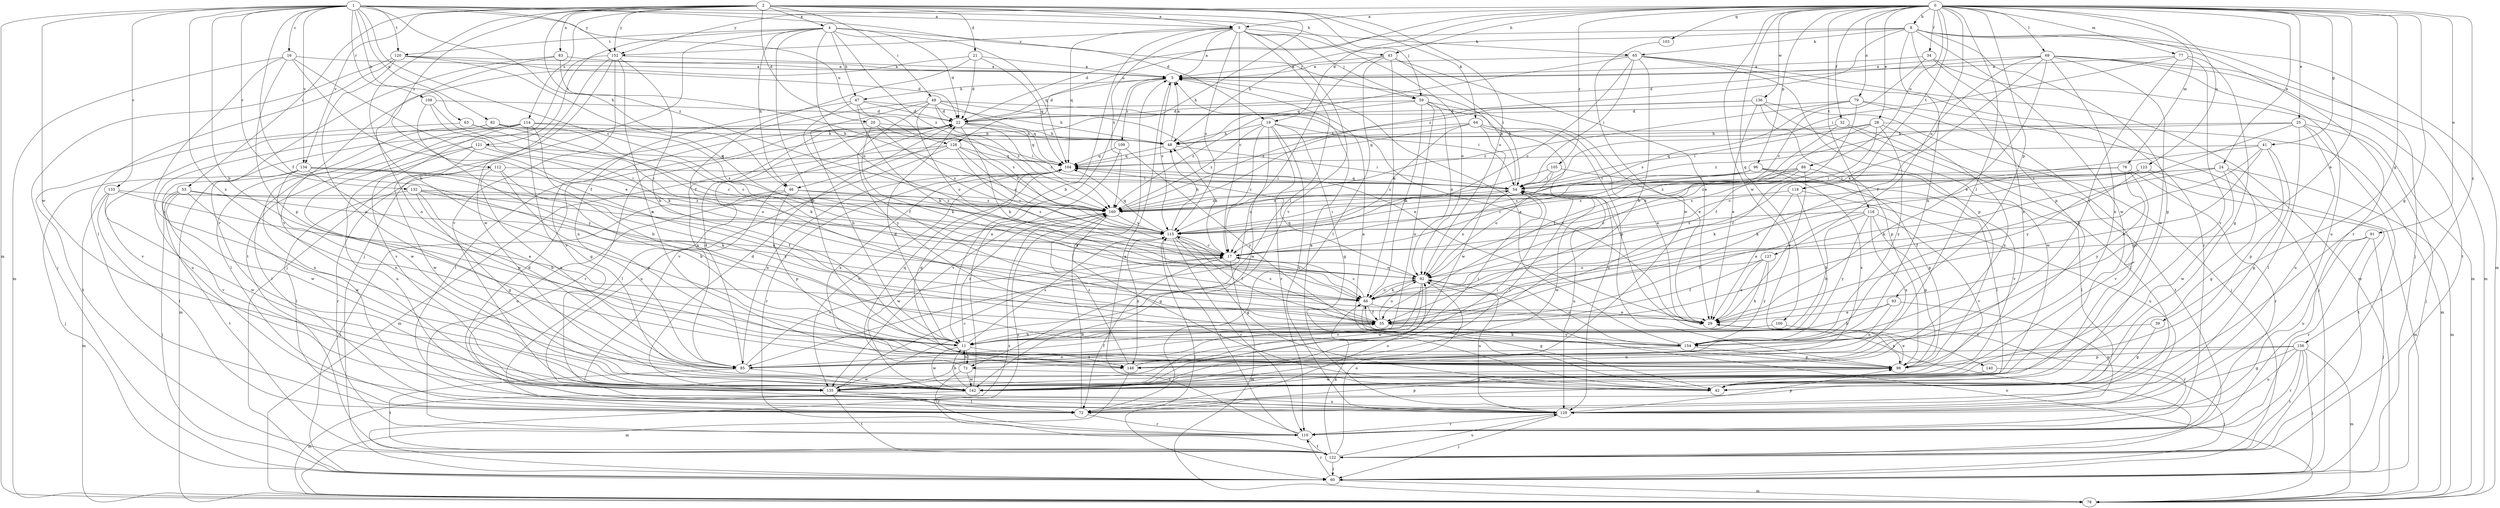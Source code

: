 strict digraph  {
0;
1;
2;
3;
4;
5;
8;
11;
16;
17;
19;
20;
21;
22;
24;
25;
28;
29;
32;
34;
35;
39;
41;
42;
43;
46;
47;
48;
49;
53;
54;
59;
60;
63;
64;
65;
66;
69;
71;
72;
76;
77;
78;
79;
82;
83;
85;
88;
91;
92;
93;
96;
98;
100;
103;
104;
105;
108;
109;
110;
112;
114;
115;
116;
118;
120;
121;
122;
123;
127;
128;
129;
132;
133;
134;
135;
136;
140;
142;
148;
152;
154;
156;
160;
0 -> 3  [label=a];
0 -> 8  [label=b];
0 -> 19  [label=d];
0 -> 24  [label=e];
0 -> 25  [label=e];
0 -> 28  [label=e];
0 -> 29  [label=e];
0 -> 32  [label=f];
0 -> 34  [label=f];
0 -> 39  [label=g];
0 -> 41  [label=g];
0 -> 42  [label=g];
0 -> 43  [label=h];
0 -> 69  [label=l];
0 -> 71  [label=l];
0 -> 76  [label=m];
0 -> 77  [label=m];
0 -> 79  [label=n];
0 -> 88  [label=o];
0 -> 91  [label=o];
0 -> 93  [label=p];
0 -> 96  [label=p];
0 -> 100  [label=q];
0 -> 103  [label=q];
0 -> 105  [label=r];
0 -> 116  [label=t];
0 -> 118  [label=t];
0 -> 123  [label=u];
0 -> 127  [label=u];
0 -> 128  [label=u];
0 -> 136  [label=w];
0 -> 140  [label=w];
0 -> 152  [label=y];
0 -> 156  [label=z];
1 -> 3  [label=a];
1 -> 11  [label=b];
1 -> 16  [label=c];
1 -> 17  [label=c];
1 -> 19  [label=d];
1 -> 35  [label=f];
1 -> 43  [label=h];
1 -> 46  [label=h];
1 -> 63  [label=k];
1 -> 78  [label=m];
1 -> 82  [label=n];
1 -> 108  [label=r];
1 -> 120  [label=t];
1 -> 128  [label=u];
1 -> 132  [label=v];
1 -> 133  [label=v];
1 -> 134  [label=v];
1 -> 142  [label=w];
1 -> 148  [label=x];
1 -> 152  [label=y];
2 -> 3  [label=a];
2 -> 4  [label=a];
2 -> 11  [label=b];
2 -> 20  [label=d];
2 -> 21  [label=d];
2 -> 46  [label=h];
2 -> 49  [label=i];
2 -> 53  [label=i];
2 -> 59  [label=j];
2 -> 64  [label=k];
2 -> 83  [label=n];
2 -> 92  [label=o];
2 -> 112  [label=s];
2 -> 114  [label=s];
2 -> 134  [label=v];
2 -> 152  [label=y];
2 -> 160  [label=z];
3 -> 5  [label=a];
3 -> 11  [label=b];
3 -> 17  [label=c];
3 -> 59  [label=j];
3 -> 65  [label=k];
3 -> 71  [label=l];
3 -> 92  [label=o];
3 -> 104  [label=q];
3 -> 115  [label=s];
3 -> 135  [label=v];
3 -> 152  [label=y];
3 -> 160  [label=z];
4 -> 22  [label=d];
4 -> 46  [label=h];
4 -> 47  [label=h];
4 -> 59  [label=j];
4 -> 60  [label=j];
4 -> 92  [label=o];
4 -> 98  [label=p];
4 -> 104  [label=q];
4 -> 120  [label=t];
4 -> 121  [label=t];
4 -> 160  [label=z];
5 -> 22  [label=d];
5 -> 47  [label=h];
5 -> 109  [label=r];
5 -> 115  [label=s];
8 -> 22  [label=d];
8 -> 42  [label=g];
8 -> 48  [label=h];
8 -> 60  [label=j];
8 -> 65  [label=k];
8 -> 78  [label=m];
8 -> 85  [label=n];
8 -> 98  [label=p];
8 -> 110  [label=r];
8 -> 142  [label=w];
8 -> 160  [label=z];
11 -> 22  [label=d];
11 -> 71  [label=l];
11 -> 115  [label=s];
11 -> 142  [label=w];
11 -> 148  [label=x];
11 -> 160  [label=z];
16 -> 5  [label=a];
16 -> 29  [label=e];
16 -> 35  [label=f];
16 -> 78  [label=m];
16 -> 85  [label=n];
16 -> 98  [label=p];
17 -> 48  [label=h];
17 -> 72  [label=l];
17 -> 78  [label=m];
17 -> 92  [label=o];
19 -> 17  [label=c];
19 -> 29  [label=e];
19 -> 42  [label=g];
19 -> 48  [label=h];
19 -> 110  [label=r];
19 -> 129  [label=u];
19 -> 142  [label=w];
19 -> 160  [label=z];
20 -> 48  [label=h];
20 -> 54  [label=i];
20 -> 66  [label=k];
20 -> 78  [label=m];
20 -> 115  [label=s];
21 -> 5  [label=a];
21 -> 22  [label=d];
21 -> 35  [label=f];
21 -> 104  [label=q];
21 -> 135  [label=v];
22 -> 48  [label=h];
22 -> 66  [label=k];
22 -> 72  [label=l];
22 -> 85  [label=n];
22 -> 104  [label=q];
22 -> 110  [label=r];
22 -> 135  [label=v];
22 -> 160  [label=z];
24 -> 42  [label=g];
24 -> 54  [label=i];
24 -> 66  [label=k];
24 -> 78  [label=m];
24 -> 115  [label=s];
24 -> 142  [label=w];
25 -> 48  [label=h];
25 -> 60  [label=j];
25 -> 72  [label=l];
25 -> 122  [label=t];
25 -> 129  [label=u];
25 -> 154  [label=y];
25 -> 160  [label=z];
28 -> 35  [label=f];
28 -> 48  [label=h];
28 -> 54  [label=i];
28 -> 78  [label=m];
28 -> 92  [label=o];
28 -> 148  [label=x];
28 -> 154  [label=y];
29 -> 98  [label=p];
32 -> 35  [label=f];
32 -> 48  [label=h];
32 -> 72  [label=l];
32 -> 122  [label=t];
34 -> 5  [label=a];
34 -> 17  [label=c];
34 -> 78  [label=m];
34 -> 148  [label=x];
35 -> 11  [label=b];
35 -> 92  [label=o];
35 -> 115  [label=s];
35 -> 154  [label=y];
39 -> 42  [label=g];
39 -> 154  [label=y];
41 -> 17  [label=c];
41 -> 29  [label=e];
41 -> 42  [label=g];
41 -> 66  [label=k];
41 -> 98  [label=p];
41 -> 104  [label=q];
42 -> 5  [label=a];
43 -> 5  [label=a];
43 -> 29  [label=e];
43 -> 54  [label=i];
43 -> 66  [label=k];
43 -> 72  [label=l];
43 -> 85  [label=n];
46 -> 60  [label=j];
46 -> 98  [label=p];
46 -> 115  [label=s];
46 -> 129  [label=u];
46 -> 160  [label=z];
47 -> 22  [label=d];
47 -> 35  [label=f];
47 -> 48  [label=h];
47 -> 66  [label=k];
47 -> 85  [label=n];
47 -> 115  [label=s];
48 -> 5  [label=a];
48 -> 54  [label=i];
48 -> 104  [label=q];
49 -> 11  [label=b];
49 -> 22  [label=d];
49 -> 29  [label=e];
49 -> 54  [label=i];
49 -> 92  [label=o];
49 -> 104  [label=q];
49 -> 135  [label=v];
49 -> 154  [label=y];
49 -> 160  [label=z];
53 -> 60  [label=j];
53 -> 66  [label=k];
53 -> 122  [label=t];
53 -> 135  [label=v];
53 -> 142  [label=w];
53 -> 160  [label=z];
54 -> 5  [label=a];
54 -> 92  [label=o];
54 -> 104  [label=q];
54 -> 122  [label=t];
54 -> 129  [label=u];
54 -> 142  [label=w];
54 -> 160  [label=z];
59 -> 22  [label=d];
59 -> 29  [label=e];
59 -> 66  [label=k];
59 -> 85  [label=n];
59 -> 92  [label=o];
59 -> 98  [label=p];
59 -> 160  [label=z];
60 -> 78  [label=m];
60 -> 110  [label=r];
60 -> 160  [label=z];
63 -> 17  [label=c];
63 -> 48  [label=h];
63 -> 122  [label=t];
64 -> 17  [label=c];
64 -> 29  [label=e];
64 -> 48  [label=h];
64 -> 104  [label=q];
64 -> 129  [label=u];
64 -> 142  [label=w];
65 -> 5  [label=a];
65 -> 11  [label=b];
65 -> 17  [label=c];
65 -> 54  [label=i];
65 -> 78  [label=m];
65 -> 98  [label=p];
65 -> 104  [label=q];
65 -> 110  [label=r];
66 -> 17  [label=c];
66 -> 29  [label=e];
66 -> 35  [label=f];
66 -> 42  [label=g];
66 -> 92  [label=o];
69 -> 5  [label=a];
69 -> 22  [label=d];
69 -> 29  [label=e];
69 -> 35  [label=f];
69 -> 66  [label=k];
69 -> 78  [label=m];
69 -> 122  [label=t];
69 -> 129  [label=u];
69 -> 142  [label=w];
69 -> 148  [label=x];
71 -> 11  [label=b];
71 -> 42  [label=g];
71 -> 104  [label=q];
71 -> 110  [label=r];
71 -> 142  [label=w];
72 -> 5  [label=a];
72 -> 22  [label=d];
72 -> 92  [label=o];
72 -> 98  [label=p];
72 -> 110  [label=r];
76 -> 54  [label=i];
76 -> 66  [label=k];
76 -> 110  [label=r];
76 -> 135  [label=v];
76 -> 154  [label=y];
77 -> 5  [label=a];
77 -> 42  [label=g];
77 -> 54  [label=i];
77 -> 135  [label=v];
77 -> 154  [label=y];
78 -> 92  [label=o];
79 -> 22  [label=d];
79 -> 35  [label=f];
79 -> 42  [label=g];
79 -> 60  [label=j];
79 -> 115  [label=s];
79 -> 160  [label=z];
82 -> 17  [label=c];
82 -> 48  [label=h];
82 -> 66  [label=k];
82 -> 129  [label=u];
82 -> 135  [label=v];
83 -> 5  [label=a];
83 -> 85  [label=n];
83 -> 135  [label=v];
83 -> 160  [label=z];
85 -> 17  [label=c];
85 -> 22  [label=d];
85 -> 35  [label=f];
85 -> 122  [label=t];
85 -> 142  [label=w];
88 -> 29  [label=e];
88 -> 54  [label=i];
88 -> 92  [label=o];
88 -> 115  [label=s];
88 -> 135  [label=v];
88 -> 160  [label=z];
91 -> 17  [label=c];
91 -> 60  [label=j];
91 -> 110  [label=r];
91 -> 129  [label=u];
92 -> 66  [label=k];
92 -> 104  [label=q];
92 -> 129  [label=u];
92 -> 135  [label=v];
92 -> 142  [label=w];
93 -> 11  [label=b];
93 -> 29  [label=e];
93 -> 85  [label=n];
93 -> 129  [label=u];
96 -> 17  [label=c];
96 -> 54  [label=i];
96 -> 72  [label=l];
96 -> 98  [label=p];
96 -> 115  [label=s];
96 -> 148  [label=x];
98 -> 29  [label=e];
98 -> 66  [label=k];
98 -> 135  [label=v];
100 -> 11  [label=b];
100 -> 110  [label=r];
103 -> 142  [label=w];
104 -> 54  [label=i];
104 -> 85  [label=n];
104 -> 110  [label=r];
104 -> 135  [label=v];
104 -> 148  [label=x];
105 -> 54  [label=i];
105 -> 72  [label=l];
105 -> 92  [label=o];
105 -> 115  [label=s];
108 -> 17  [label=c];
108 -> 22  [label=d];
108 -> 66  [label=k];
108 -> 154  [label=y];
109 -> 104  [label=q];
109 -> 135  [label=v];
109 -> 154  [label=y];
110 -> 5  [label=a];
110 -> 115  [label=s];
110 -> 122  [label=t];
112 -> 11  [label=b];
112 -> 54  [label=i];
112 -> 85  [label=n];
112 -> 98  [label=p];
112 -> 110  [label=r];
114 -> 11  [label=b];
114 -> 42  [label=g];
114 -> 48  [label=h];
114 -> 72  [label=l];
114 -> 115  [label=s];
114 -> 129  [label=u];
114 -> 135  [label=v];
114 -> 142  [label=w];
115 -> 17  [label=c];
115 -> 35  [label=f];
115 -> 42  [label=g];
115 -> 48  [label=h];
115 -> 54  [label=i];
115 -> 60  [label=j];
115 -> 104  [label=q];
115 -> 110  [label=r];
115 -> 148  [label=x];
116 -> 11  [label=b];
116 -> 35  [label=f];
116 -> 98  [label=p];
116 -> 115  [label=s];
116 -> 135  [label=v];
116 -> 148  [label=x];
116 -> 154  [label=y];
118 -> 11  [label=b];
118 -> 29  [label=e];
118 -> 129  [label=u];
118 -> 160  [label=z];
120 -> 5  [label=a];
120 -> 17  [label=c];
120 -> 22  [label=d];
120 -> 60  [label=j];
120 -> 72  [label=l];
120 -> 85  [label=n];
121 -> 72  [label=l];
121 -> 92  [label=o];
121 -> 104  [label=q];
121 -> 129  [label=u];
121 -> 142  [label=w];
122 -> 60  [label=j];
122 -> 66  [label=k];
122 -> 92  [label=o];
122 -> 129  [label=u];
122 -> 160  [label=z];
123 -> 35  [label=f];
123 -> 54  [label=i];
123 -> 66  [label=k];
123 -> 78  [label=m];
123 -> 122  [label=t];
123 -> 160  [label=z];
127 -> 11  [label=b];
127 -> 29  [label=e];
127 -> 35  [label=f];
127 -> 92  [label=o];
127 -> 154  [label=y];
128 -> 17  [label=c];
128 -> 72  [label=l];
128 -> 78  [label=m];
128 -> 104  [label=q];
128 -> 115  [label=s];
128 -> 129  [label=u];
128 -> 160  [label=z];
129 -> 5  [label=a];
129 -> 60  [label=j];
129 -> 98  [label=p];
129 -> 110  [label=r];
132 -> 11  [label=b];
132 -> 42  [label=g];
132 -> 66  [label=k];
132 -> 72  [label=l];
132 -> 115  [label=s];
132 -> 160  [label=z];
133 -> 29  [label=e];
133 -> 72  [label=l];
133 -> 78  [label=m];
133 -> 142  [label=w];
133 -> 160  [label=z];
134 -> 35  [label=f];
134 -> 54  [label=i];
134 -> 60  [label=j];
134 -> 85  [label=n];
134 -> 98  [label=p];
134 -> 142  [label=w];
134 -> 154  [label=y];
135 -> 17  [label=c];
135 -> 22  [label=d];
135 -> 54  [label=i];
135 -> 72  [label=l];
135 -> 122  [label=t];
135 -> 129  [label=u];
136 -> 22  [label=d];
136 -> 29  [label=e];
136 -> 60  [label=j];
136 -> 98  [label=p];
136 -> 142  [label=w];
136 -> 160  [label=z];
140 -> 60  [label=j];
140 -> 142  [label=w];
142 -> 5  [label=a];
142 -> 11  [label=b];
142 -> 54  [label=i];
142 -> 78  [label=m];
148 -> 54  [label=i];
148 -> 78  [label=m];
148 -> 104  [label=q];
148 -> 160  [label=z];
152 -> 5  [label=a];
152 -> 11  [label=b];
152 -> 60  [label=j];
152 -> 122  [label=t];
152 -> 135  [label=v];
152 -> 142  [label=w];
152 -> 148  [label=x];
154 -> 5  [label=a];
154 -> 85  [label=n];
154 -> 92  [label=o];
154 -> 98  [label=p];
156 -> 42  [label=g];
156 -> 60  [label=j];
156 -> 78  [label=m];
156 -> 85  [label=n];
156 -> 98  [label=p];
156 -> 110  [label=r];
156 -> 122  [label=t];
156 -> 129  [label=u];
160 -> 42  [label=g];
160 -> 115  [label=s];
160 -> 142  [label=w];
}
